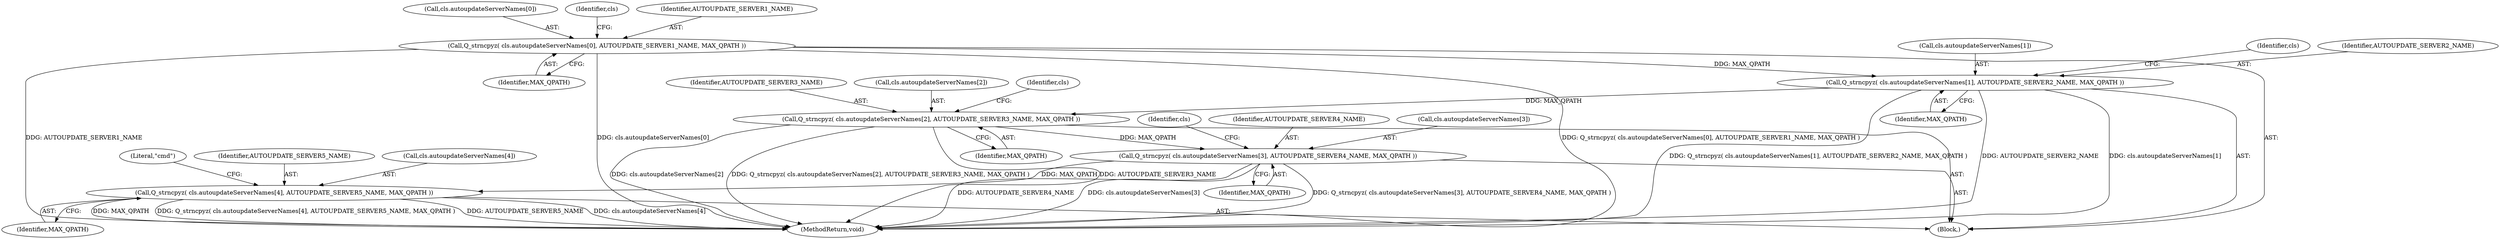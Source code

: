 digraph "0_OpenJK_b6ff2bcb1e4e6976d61e316175c6d7c99860fe20@API" {
"1000889" [label="(Call,Q_strncpyz( cls.autoupdateServerNames[4], AUTOUPDATE_SERVER5_NAME, MAX_QPATH ))"];
"1000881" [label="(Call,Q_strncpyz( cls.autoupdateServerNames[3], AUTOUPDATE_SERVER4_NAME, MAX_QPATH ))"];
"1000873" [label="(Call,Q_strncpyz( cls.autoupdateServerNames[2], AUTOUPDATE_SERVER3_NAME, MAX_QPATH ))"];
"1000865" [label="(Call,Q_strncpyz( cls.autoupdateServerNames[1], AUTOUPDATE_SERVER2_NAME, MAX_QPATH ))"];
"1000857" [label="(Call,Q_strncpyz( cls.autoupdateServerNames[0], AUTOUPDATE_SERVER1_NAME, MAX_QPATH ))"];
"1000858" [label="(Call,cls.autoupdateServerNames[0])"];
"1000892" [label="(Identifier,cls)"];
"1000868" [label="(Identifier,cls)"];
"1000865" [label="(Call,Q_strncpyz( cls.autoupdateServerNames[1], AUTOUPDATE_SERVER2_NAME, MAX_QPATH ))"];
"1000898" [label="(Literal,\"cmd\")"];
"1000873" [label="(Call,Q_strncpyz( cls.autoupdateServerNames[2], AUTOUPDATE_SERVER3_NAME, MAX_QPATH ))"];
"1000876" [label="(Identifier,cls)"];
"1000112" [label="(Block,)"];
"1000872" [label="(Identifier,MAX_QPATH)"];
"1000884" [label="(Identifier,cls)"];
"1000879" [label="(Identifier,AUTOUPDATE_SERVER3_NAME)"];
"1000880" [label="(Identifier,MAX_QPATH)"];
"1000889" [label="(Call,Q_strncpyz( cls.autoupdateServerNames[4], AUTOUPDATE_SERVER5_NAME, MAX_QPATH ))"];
"1000888" [label="(Identifier,MAX_QPATH)"];
"1000871" [label="(Identifier,AUTOUPDATE_SERVER2_NAME)"];
"1000874" [label="(Call,cls.autoupdateServerNames[2])"];
"1000864" [label="(Identifier,MAX_QPATH)"];
"1000857" [label="(Call,Q_strncpyz( cls.autoupdateServerNames[0], AUTOUPDATE_SERVER1_NAME, MAX_QPATH ))"];
"1000895" [label="(Identifier,AUTOUPDATE_SERVER5_NAME)"];
"1001026" [label="(MethodReturn,void)"];
"1000896" [label="(Identifier,MAX_QPATH)"];
"1000882" [label="(Call,cls.autoupdateServerNames[3])"];
"1000890" [label="(Call,cls.autoupdateServerNames[4])"];
"1000866" [label="(Call,cls.autoupdateServerNames[1])"];
"1000887" [label="(Identifier,AUTOUPDATE_SERVER4_NAME)"];
"1000881" [label="(Call,Q_strncpyz( cls.autoupdateServerNames[3], AUTOUPDATE_SERVER4_NAME, MAX_QPATH ))"];
"1000863" [label="(Identifier,AUTOUPDATE_SERVER1_NAME)"];
"1000889" -> "1000112"  [label="AST: "];
"1000889" -> "1000896"  [label="CFG: "];
"1000890" -> "1000889"  [label="AST: "];
"1000895" -> "1000889"  [label="AST: "];
"1000896" -> "1000889"  [label="AST: "];
"1000898" -> "1000889"  [label="CFG: "];
"1000889" -> "1001026"  [label="DDG: AUTOUPDATE_SERVER5_NAME"];
"1000889" -> "1001026"  [label="DDG: cls.autoupdateServerNames[4]"];
"1000889" -> "1001026"  [label="DDG: MAX_QPATH"];
"1000889" -> "1001026"  [label="DDG: Q_strncpyz( cls.autoupdateServerNames[4], AUTOUPDATE_SERVER5_NAME, MAX_QPATH )"];
"1000881" -> "1000889"  [label="DDG: MAX_QPATH"];
"1000881" -> "1000112"  [label="AST: "];
"1000881" -> "1000888"  [label="CFG: "];
"1000882" -> "1000881"  [label="AST: "];
"1000887" -> "1000881"  [label="AST: "];
"1000888" -> "1000881"  [label="AST: "];
"1000892" -> "1000881"  [label="CFG: "];
"1000881" -> "1001026"  [label="DDG: Q_strncpyz( cls.autoupdateServerNames[3], AUTOUPDATE_SERVER4_NAME, MAX_QPATH )"];
"1000881" -> "1001026"  [label="DDG: AUTOUPDATE_SERVER4_NAME"];
"1000881" -> "1001026"  [label="DDG: cls.autoupdateServerNames[3]"];
"1000873" -> "1000881"  [label="DDG: MAX_QPATH"];
"1000873" -> "1000112"  [label="AST: "];
"1000873" -> "1000880"  [label="CFG: "];
"1000874" -> "1000873"  [label="AST: "];
"1000879" -> "1000873"  [label="AST: "];
"1000880" -> "1000873"  [label="AST: "];
"1000884" -> "1000873"  [label="CFG: "];
"1000873" -> "1001026"  [label="DDG: cls.autoupdateServerNames[2]"];
"1000873" -> "1001026"  [label="DDG: Q_strncpyz( cls.autoupdateServerNames[2], AUTOUPDATE_SERVER3_NAME, MAX_QPATH )"];
"1000873" -> "1001026"  [label="DDG: AUTOUPDATE_SERVER3_NAME"];
"1000865" -> "1000873"  [label="DDG: MAX_QPATH"];
"1000865" -> "1000112"  [label="AST: "];
"1000865" -> "1000872"  [label="CFG: "];
"1000866" -> "1000865"  [label="AST: "];
"1000871" -> "1000865"  [label="AST: "];
"1000872" -> "1000865"  [label="AST: "];
"1000876" -> "1000865"  [label="CFG: "];
"1000865" -> "1001026"  [label="DDG: cls.autoupdateServerNames[1]"];
"1000865" -> "1001026"  [label="DDG: Q_strncpyz( cls.autoupdateServerNames[1], AUTOUPDATE_SERVER2_NAME, MAX_QPATH )"];
"1000865" -> "1001026"  [label="DDG: AUTOUPDATE_SERVER2_NAME"];
"1000857" -> "1000865"  [label="DDG: MAX_QPATH"];
"1000857" -> "1000112"  [label="AST: "];
"1000857" -> "1000864"  [label="CFG: "];
"1000858" -> "1000857"  [label="AST: "];
"1000863" -> "1000857"  [label="AST: "];
"1000864" -> "1000857"  [label="AST: "];
"1000868" -> "1000857"  [label="CFG: "];
"1000857" -> "1001026"  [label="DDG: cls.autoupdateServerNames[0]"];
"1000857" -> "1001026"  [label="DDG: Q_strncpyz( cls.autoupdateServerNames[0], AUTOUPDATE_SERVER1_NAME, MAX_QPATH )"];
"1000857" -> "1001026"  [label="DDG: AUTOUPDATE_SERVER1_NAME"];
}
